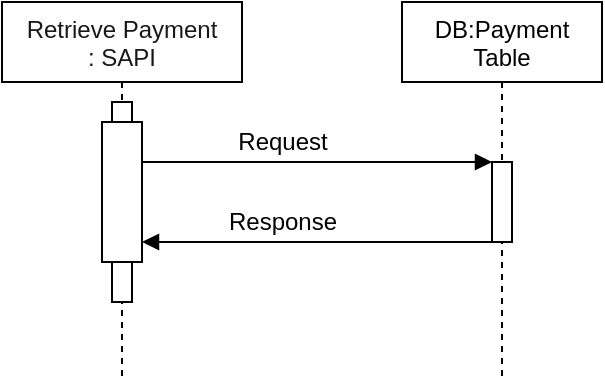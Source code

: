 <mxfile version="14.5.4" type="device"><diagram id="xMRwqNv3FYDVeQQ1Yt5G" name="Page-1"><mxGraphModel dx="1186" dy="801" grid="1" gridSize="10" guides="1" tooltips="1" connect="1" arrows="1" fold="1" page="1" pageScale="1" pageWidth="850" pageHeight="1100" math="0" shadow="0"><root><mxCell id="0"/><mxCell id="1" parent="0"/><mxCell id="nmI2r1ye8CuBo-YLP50d-1" value="Retrieve Payment&#xA; : SAPI" style="shape=umlLifeline;perimeter=lifelinePerimeter;container=1;collapsible=0;recursiveResize=0;rounded=0;shadow=0;strokeWidth=1;textOpacity=90;spacing=0;" vertex="1" parent="1"><mxGeometry x="100" y="80" width="120" height="190" as="geometry"/></mxCell><mxCell id="nmI2r1ye8CuBo-YLP50d-2" value="" style="points=[];perimeter=orthogonalPerimeter;rounded=0;shadow=0;strokeWidth=1;" vertex="1" parent="nmI2r1ye8CuBo-YLP50d-1"><mxGeometry x="90" y="120" as="geometry"/></mxCell><mxCell id="nmI2r1ye8CuBo-YLP50d-3" value="" style="points=[];perimeter=orthogonalPerimeter;rounded=0;shadow=0;strokeWidth=1;" vertex="1" parent="nmI2r1ye8CuBo-YLP50d-1"><mxGeometry x="55" y="50" width="10" height="100" as="geometry"/></mxCell><mxCell id="nmI2r1ye8CuBo-YLP50d-4" value="" style="points=[];perimeter=orthogonalPerimeter;rounded=0;shadow=0;strokeWidth=1;" vertex="1" parent="nmI2r1ye8CuBo-YLP50d-1"><mxGeometry x="50" y="60" width="20" height="70" as="geometry"/></mxCell><mxCell id="nmI2r1ye8CuBo-YLP50d-5" value="&#xA;DB:Payment&#xA;Table&#xA;" style="shape=umlLifeline;perimeter=lifelinePerimeter;container=1;collapsible=0;recursiveResize=0;rounded=0;shadow=0;strokeWidth=1;" vertex="1" parent="1"><mxGeometry x="300" y="80" width="100" height="190" as="geometry"/></mxCell><mxCell id="nmI2r1ye8CuBo-YLP50d-6" value="" style="points=[];perimeter=orthogonalPerimeter;rounded=0;shadow=0;strokeWidth=1;" vertex="1" parent="nmI2r1ye8CuBo-YLP50d-5"><mxGeometry x="45" y="80" width="10" height="40" as="geometry"/></mxCell><mxCell id="nmI2r1ye8CuBo-YLP50d-8" value="" style="verticalAlign=bottom;endArrow=block;entryX=0;entryY=0;shadow=0;strokeWidth=1;" edge="1" parent="1" target="nmI2r1ye8CuBo-YLP50d-6"><mxGeometry relative="1" as="geometry"><mxPoint x="170" y="160" as="sourcePoint"/></mxGeometry></mxCell><mxCell id="nmI2r1ye8CuBo-YLP50d-9" value="" style="verticalAlign=bottom;endArrow=block;shadow=0;strokeWidth=1;" edge="1" parent="1" source="nmI2r1ye8CuBo-YLP50d-6"><mxGeometry relative="1" as="geometry"><mxPoint x="240" y="200" as="sourcePoint"/><mxPoint x="170" y="200" as="targetPoint"/></mxGeometry></mxCell><mxCell id="nmI2r1ye8CuBo-YLP50d-10" value="Request" style="text;html=1;align=center;verticalAlign=middle;resizable=0;points=[];autosize=1;" vertex="1" parent="1"><mxGeometry x="210" y="140" width="60" height="20" as="geometry"/></mxCell><mxCell id="nmI2r1ye8CuBo-YLP50d-11" value="Response" style="text;html=1;align=center;verticalAlign=middle;resizable=0;points=[];autosize=1;" vertex="1" parent="1"><mxGeometry x="205" y="180" width="70" height="20" as="geometry"/></mxCell></root></mxGraphModel></diagram></mxfile>